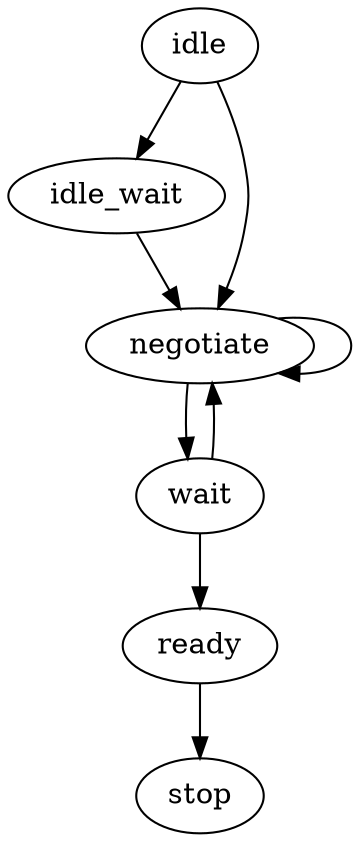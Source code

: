digraph {
  idle -> idle_wait
  idle -> negotiate
  idle_wait -> negotiate
  negotiate -> negotiate
  negotiate -> wait
  wait -> negotiate
  wait -> ready
  ready -> stop
}
